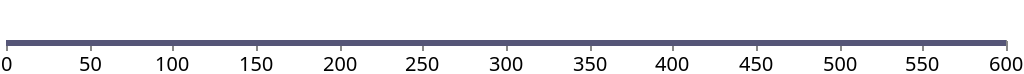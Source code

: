 {
    "$schema": "https://vega.github.io/schema/vega/v5.json",
    "description": "A timeline visualization with a custom range from 0 to 600.",
    "width": 500,
    "height": 20,
    "padding": 0,
    
    "data": [
      {
        "name": "timeLine",
        "values": [
          {
            "label": "interval",
            "enter": 0,
            "leave": 600
          }
        ]
      }
    ],
  
    "scales": [
      {
        "name": "xscale",
        "type": "linear",
        "range": "width",
        "round": true,
        "domain": [0, 600]
      }
    ],
  
    "axes": [
      {"orient": "bottom", "scale": "xscale", "format": "d"}
    ],
  
    "marks": [
      {
        "type": "rect",
        "from": {"data": "timeLine"},
        "encode": {
          "enter": {
            "x": {"scale": "xscale", "field": "enter"},
            "x2": {"scale": "xscale", "field": "leave"},
            "y": {"value": 20},
            "height": {"value": 3},
            "fill": {"value": "#557"}
          }
        }
      }
    ]
  }
  